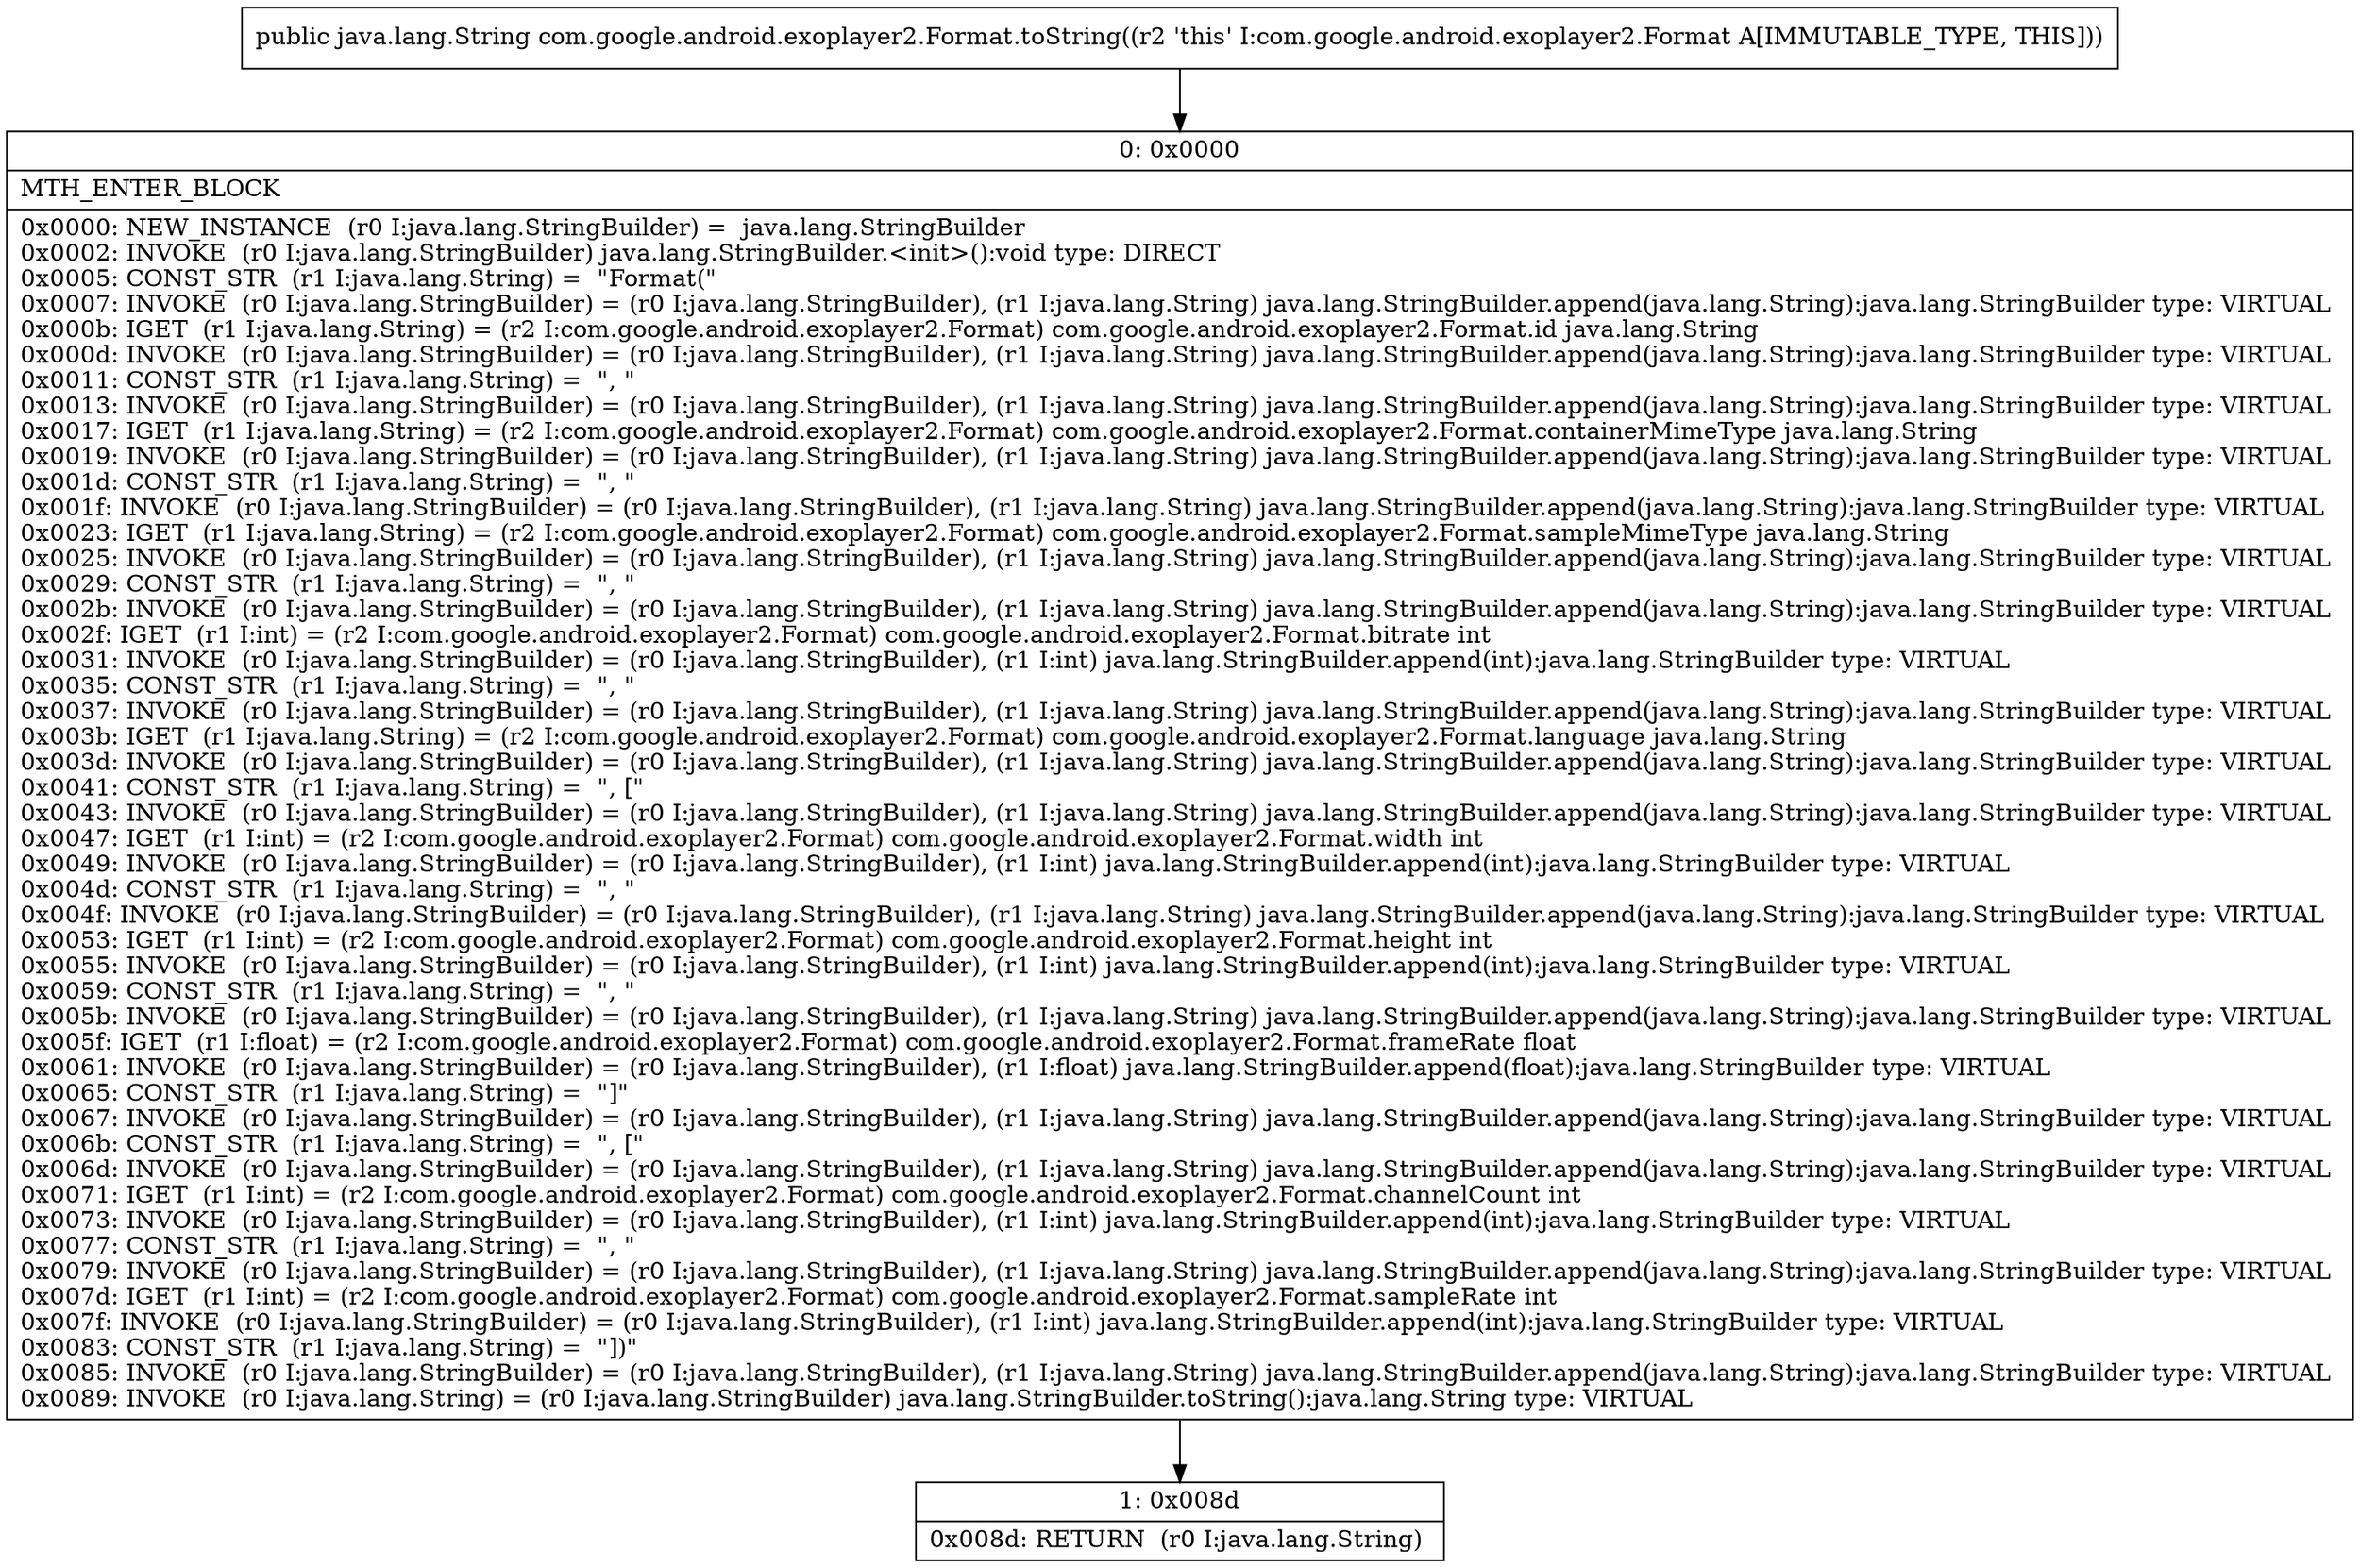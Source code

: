 digraph "CFG forcom.google.android.exoplayer2.Format.toString()Ljava\/lang\/String;" {
Node_0 [shape=record,label="{0\:\ 0x0000|MTH_ENTER_BLOCK\l|0x0000: NEW_INSTANCE  (r0 I:java.lang.StringBuilder) =  java.lang.StringBuilder \l0x0002: INVOKE  (r0 I:java.lang.StringBuilder) java.lang.StringBuilder.\<init\>():void type: DIRECT \l0x0005: CONST_STR  (r1 I:java.lang.String) =  \"Format(\" \l0x0007: INVOKE  (r0 I:java.lang.StringBuilder) = (r0 I:java.lang.StringBuilder), (r1 I:java.lang.String) java.lang.StringBuilder.append(java.lang.String):java.lang.StringBuilder type: VIRTUAL \l0x000b: IGET  (r1 I:java.lang.String) = (r2 I:com.google.android.exoplayer2.Format) com.google.android.exoplayer2.Format.id java.lang.String \l0x000d: INVOKE  (r0 I:java.lang.StringBuilder) = (r0 I:java.lang.StringBuilder), (r1 I:java.lang.String) java.lang.StringBuilder.append(java.lang.String):java.lang.StringBuilder type: VIRTUAL \l0x0011: CONST_STR  (r1 I:java.lang.String) =  \", \" \l0x0013: INVOKE  (r0 I:java.lang.StringBuilder) = (r0 I:java.lang.StringBuilder), (r1 I:java.lang.String) java.lang.StringBuilder.append(java.lang.String):java.lang.StringBuilder type: VIRTUAL \l0x0017: IGET  (r1 I:java.lang.String) = (r2 I:com.google.android.exoplayer2.Format) com.google.android.exoplayer2.Format.containerMimeType java.lang.String \l0x0019: INVOKE  (r0 I:java.lang.StringBuilder) = (r0 I:java.lang.StringBuilder), (r1 I:java.lang.String) java.lang.StringBuilder.append(java.lang.String):java.lang.StringBuilder type: VIRTUAL \l0x001d: CONST_STR  (r1 I:java.lang.String) =  \", \" \l0x001f: INVOKE  (r0 I:java.lang.StringBuilder) = (r0 I:java.lang.StringBuilder), (r1 I:java.lang.String) java.lang.StringBuilder.append(java.lang.String):java.lang.StringBuilder type: VIRTUAL \l0x0023: IGET  (r1 I:java.lang.String) = (r2 I:com.google.android.exoplayer2.Format) com.google.android.exoplayer2.Format.sampleMimeType java.lang.String \l0x0025: INVOKE  (r0 I:java.lang.StringBuilder) = (r0 I:java.lang.StringBuilder), (r1 I:java.lang.String) java.lang.StringBuilder.append(java.lang.String):java.lang.StringBuilder type: VIRTUAL \l0x0029: CONST_STR  (r1 I:java.lang.String) =  \", \" \l0x002b: INVOKE  (r0 I:java.lang.StringBuilder) = (r0 I:java.lang.StringBuilder), (r1 I:java.lang.String) java.lang.StringBuilder.append(java.lang.String):java.lang.StringBuilder type: VIRTUAL \l0x002f: IGET  (r1 I:int) = (r2 I:com.google.android.exoplayer2.Format) com.google.android.exoplayer2.Format.bitrate int \l0x0031: INVOKE  (r0 I:java.lang.StringBuilder) = (r0 I:java.lang.StringBuilder), (r1 I:int) java.lang.StringBuilder.append(int):java.lang.StringBuilder type: VIRTUAL \l0x0035: CONST_STR  (r1 I:java.lang.String) =  \", \" \l0x0037: INVOKE  (r0 I:java.lang.StringBuilder) = (r0 I:java.lang.StringBuilder), (r1 I:java.lang.String) java.lang.StringBuilder.append(java.lang.String):java.lang.StringBuilder type: VIRTUAL \l0x003b: IGET  (r1 I:java.lang.String) = (r2 I:com.google.android.exoplayer2.Format) com.google.android.exoplayer2.Format.language java.lang.String \l0x003d: INVOKE  (r0 I:java.lang.StringBuilder) = (r0 I:java.lang.StringBuilder), (r1 I:java.lang.String) java.lang.StringBuilder.append(java.lang.String):java.lang.StringBuilder type: VIRTUAL \l0x0041: CONST_STR  (r1 I:java.lang.String) =  \", [\" \l0x0043: INVOKE  (r0 I:java.lang.StringBuilder) = (r0 I:java.lang.StringBuilder), (r1 I:java.lang.String) java.lang.StringBuilder.append(java.lang.String):java.lang.StringBuilder type: VIRTUAL \l0x0047: IGET  (r1 I:int) = (r2 I:com.google.android.exoplayer2.Format) com.google.android.exoplayer2.Format.width int \l0x0049: INVOKE  (r0 I:java.lang.StringBuilder) = (r0 I:java.lang.StringBuilder), (r1 I:int) java.lang.StringBuilder.append(int):java.lang.StringBuilder type: VIRTUAL \l0x004d: CONST_STR  (r1 I:java.lang.String) =  \", \" \l0x004f: INVOKE  (r0 I:java.lang.StringBuilder) = (r0 I:java.lang.StringBuilder), (r1 I:java.lang.String) java.lang.StringBuilder.append(java.lang.String):java.lang.StringBuilder type: VIRTUAL \l0x0053: IGET  (r1 I:int) = (r2 I:com.google.android.exoplayer2.Format) com.google.android.exoplayer2.Format.height int \l0x0055: INVOKE  (r0 I:java.lang.StringBuilder) = (r0 I:java.lang.StringBuilder), (r1 I:int) java.lang.StringBuilder.append(int):java.lang.StringBuilder type: VIRTUAL \l0x0059: CONST_STR  (r1 I:java.lang.String) =  \", \" \l0x005b: INVOKE  (r0 I:java.lang.StringBuilder) = (r0 I:java.lang.StringBuilder), (r1 I:java.lang.String) java.lang.StringBuilder.append(java.lang.String):java.lang.StringBuilder type: VIRTUAL \l0x005f: IGET  (r1 I:float) = (r2 I:com.google.android.exoplayer2.Format) com.google.android.exoplayer2.Format.frameRate float \l0x0061: INVOKE  (r0 I:java.lang.StringBuilder) = (r0 I:java.lang.StringBuilder), (r1 I:float) java.lang.StringBuilder.append(float):java.lang.StringBuilder type: VIRTUAL \l0x0065: CONST_STR  (r1 I:java.lang.String) =  \"]\" \l0x0067: INVOKE  (r0 I:java.lang.StringBuilder) = (r0 I:java.lang.StringBuilder), (r1 I:java.lang.String) java.lang.StringBuilder.append(java.lang.String):java.lang.StringBuilder type: VIRTUAL \l0x006b: CONST_STR  (r1 I:java.lang.String) =  \", [\" \l0x006d: INVOKE  (r0 I:java.lang.StringBuilder) = (r0 I:java.lang.StringBuilder), (r1 I:java.lang.String) java.lang.StringBuilder.append(java.lang.String):java.lang.StringBuilder type: VIRTUAL \l0x0071: IGET  (r1 I:int) = (r2 I:com.google.android.exoplayer2.Format) com.google.android.exoplayer2.Format.channelCount int \l0x0073: INVOKE  (r0 I:java.lang.StringBuilder) = (r0 I:java.lang.StringBuilder), (r1 I:int) java.lang.StringBuilder.append(int):java.lang.StringBuilder type: VIRTUAL \l0x0077: CONST_STR  (r1 I:java.lang.String) =  \", \" \l0x0079: INVOKE  (r0 I:java.lang.StringBuilder) = (r0 I:java.lang.StringBuilder), (r1 I:java.lang.String) java.lang.StringBuilder.append(java.lang.String):java.lang.StringBuilder type: VIRTUAL \l0x007d: IGET  (r1 I:int) = (r2 I:com.google.android.exoplayer2.Format) com.google.android.exoplayer2.Format.sampleRate int \l0x007f: INVOKE  (r0 I:java.lang.StringBuilder) = (r0 I:java.lang.StringBuilder), (r1 I:int) java.lang.StringBuilder.append(int):java.lang.StringBuilder type: VIRTUAL \l0x0083: CONST_STR  (r1 I:java.lang.String) =  \"])\" \l0x0085: INVOKE  (r0 I:java.lang.StringBuilder) = (r0 I:java.lang.StringBuilder), (r1 I:java.lang.String) java.lang.StringBuilder.append(java.lang.String):java.lang.StringBuilder type: VIRTUAL \l0x0089: INVOKE  (r0 I:java.lang.String) = (r0 I:java.lang.StringBuilder) java.lang.StringBuilder.toString():java.lang.String type: VIRTUAL \l}"];
Node_1 [shape=record,label="{1\:\ 0x008d|0x008d: RETURN  (r0 I:java.lang.String) \l}"];
MethodNode[shape=record,label="{public java.lang.String com.google.android.exoplayer2.Format.toString((r2 'this' I:com.google.android.exoplayer2.Format A[IMMUTABLE_TYPE, THIS])) }"];
MethodNode -> Node_0;
Node_0 -> Node_1;
}


